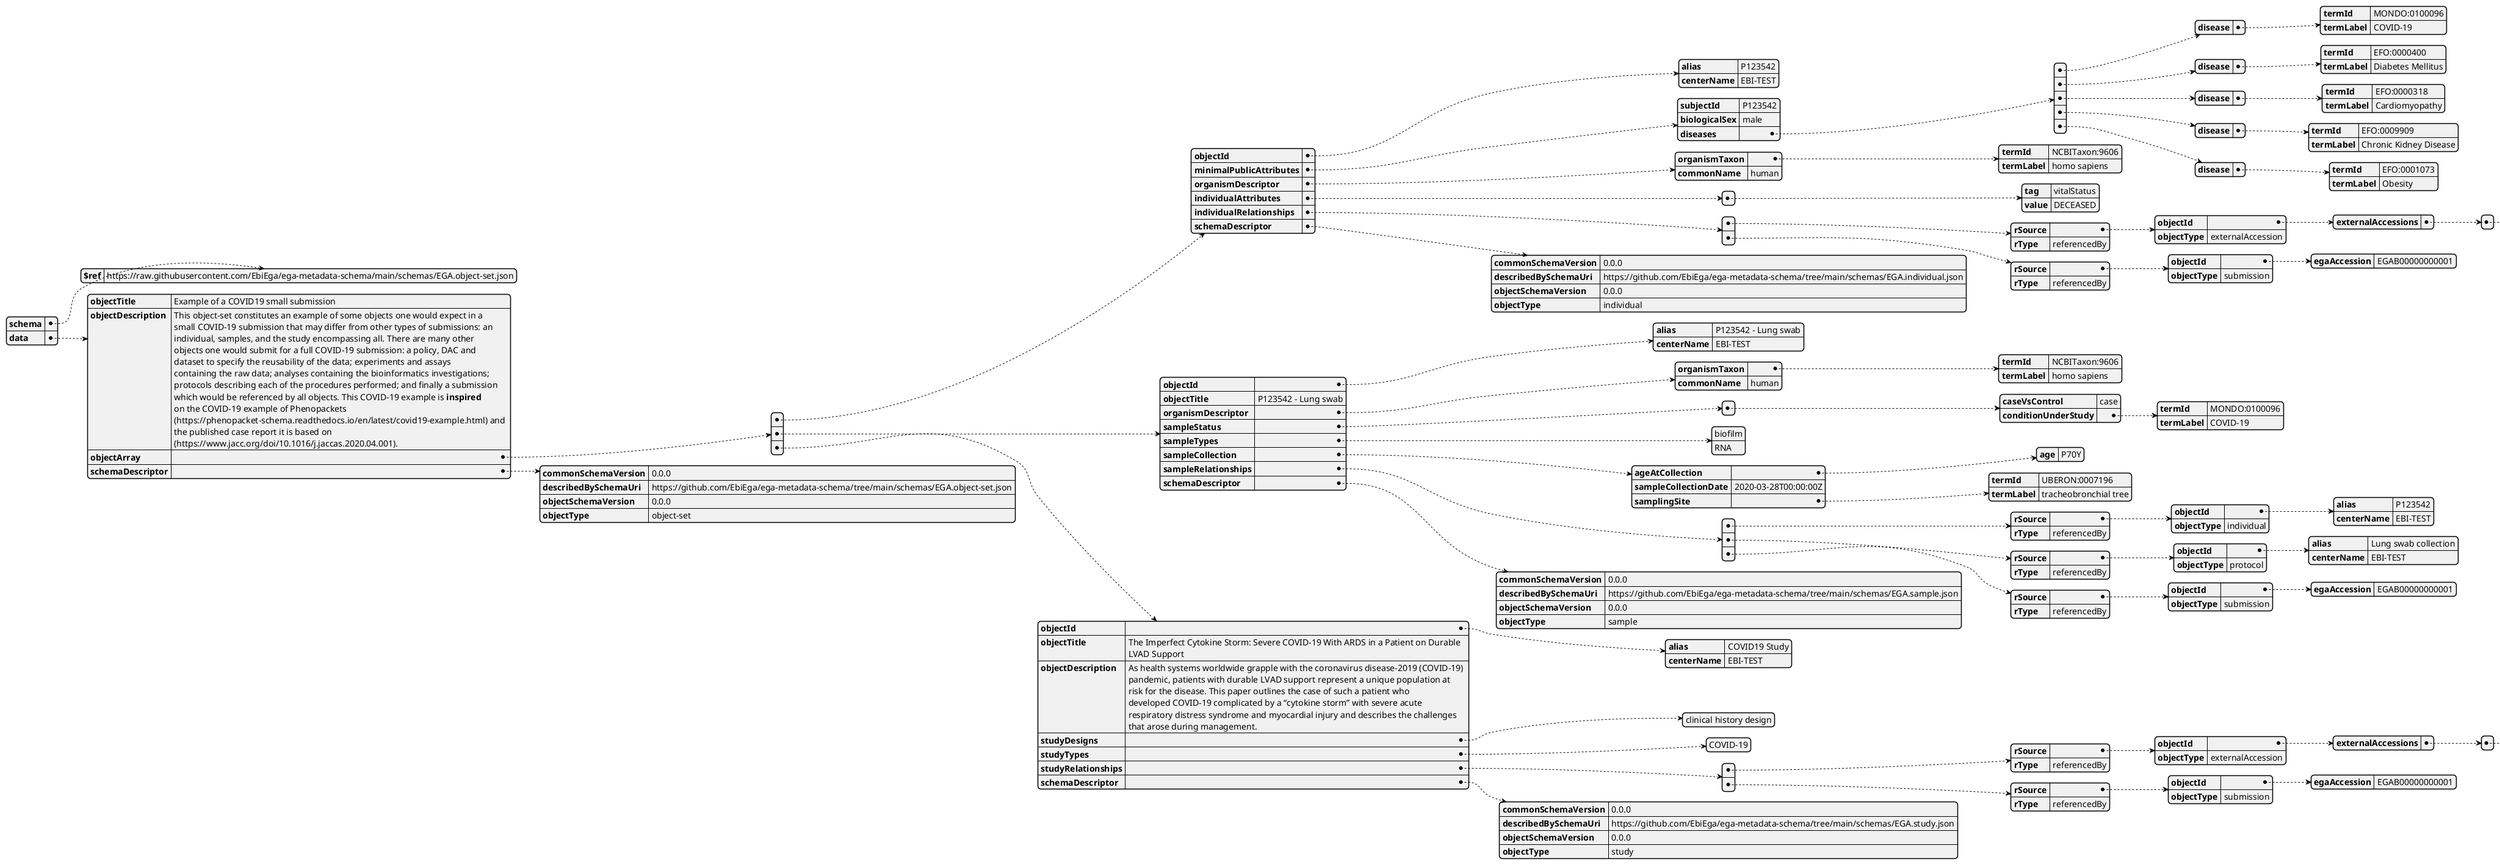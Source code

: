 @startjson

{
    "schema": {
        "$ref": "https://raw.githubusercontent.com/EbiEga/ega-metadata-schema/main/schemas/EGA.object-set.json"
    },
    "data": {
        "objectTitle": "Example of a COVID19 small submission",
        "objectDescription": "This object-set constitutes an example of some objects one would expect in a \\nsmall COVID-19 submission that may differ from other types of submissions: an \\nindividual, samples, and the study encompassing all. There are many other \\nobjects one would submit for a full COVID-19 submission: a policy, DAC and \\ndataset to specify the reusability of the data; experiments and assays \\ncontaining the raw data; analyses containing the bioinformatics investigations; \\nprotocols describing each of the procedures performed; and finally a submission \\nwhich would be referenced by all objects. This COVID-19 example is **inspired** \\non the COVID-19 example of Phenopackets \\n(https://phenopacket-schema.readthedocs.io/en/latest/covid19-example.html) and \\nthe published case report it is based on \\n(https://www.jacc.org/doi/10.1016/j.jaccas.2020.04.001).",
        "objectArray": [
            {
                "objectId": {
                    "alias": "P123542",
                    "centerName": "EBI-TEST"
                },
                "minimalPublicAttributes": {
                    "subjectId": "P123542",
                    "biologicalSex": "male",
                    "diseases": [
                        {
                            "disease": {
                                "termId": "MONDO:0100096",
                                "termLabel": "COVID-19"
                            }
                        },
                        {
                            "disease": {
                                "termId": "EFO:0000400",
                                "termLabel": "Diabetes Mellitus"
                            }
                        },
                        {
                            "disease": {
                                "termId": "EFO:0000318",
                                "termLabel": "Cardiomyopathy"
                            }
                        },
                        {
                            "disease": {
                                "termId": "EFO:0009909",
                                "termLabel": "Chronic Kidney Disease"
                            }
                        },
                        {
                            "disease": {
                                "termId": "EFO:0001073",
                                "termLabel": "Obesity"
                            }
                        }
                    ]
                },
                "organismDescriptor": {
                    "organismTaxon": {
                        "termId": "NCBITaxon:9606",
                        "termLabel": "homo sapiens"
                    },
                    "commonName": "human"
                },
                "individualAttributes": [
                    {
                        "tag": "vitalStatus",
                        "value": "DECEASED"
                    }
                ],
                "individualRelationships": [
                    {
                        "rSource": {
                            "objectId": {
                                "externalAccessions": [
                                    {
                                        "objectExternalAccessionURI": "https://www.jacc.org/doi/10.1016/j.jaccas.2020.04.001"
                                    }
                                ]
                            },
                            "objectType": "externalAccession"
                        },
                        "rType": "referencedBy"
                    },
                    {
                        "rSource": {
                            "objectId": {
                                "egaAccession": "EGAB00000000001"
                            },
                            "objectType": "submission"
                        },
                        "rType": "referencedBy"
                    }
                ],
                "schemaDescriptor": {
                    "commonSchemaVersion": "0.0.0",
                    "describedBySchemaUri": "https://github.com/EbiEga/ega-metadata-schema/tree/main/schemas/EGA.individual.json",
                    "objectSchemaVersion": "0.0.0",
                    "objectType": "individual"
                }
            },
            {
                "objectId": {
                    "alias": "P123542 - Lung swab",
                    "centerName": "EBI-TEST"
                },
                "objectTitle": "P123542 - Lung swab",
                "organismDescriptor": {
                    "organismTaxon": {
                        "termId": "NCBITaxon:9606",
                        "termLabel": "homo sapiens"
                    },
                    "commonName": "human"
                },
                "sampleStatus": [
                    {
                        "caseVsControl": "case",
                        "conditionUnderStudy": {
                            "termId": "MONDO:0100096",
                            "termLabel": "COVID-19"
                        }
                    }
                ],
                "sampleTypes": [
                    "biofilm",
                    "RNA"
                ],
                "sampleCollection": {
                    "ageAtCollection": {
                        "age": "P70Y"
                    },
                    "sampleCollectionDate": "2020-03-28T00:00:00Z",
                    "samplingSite": {
                        "termId": "UBERON:0007196",
                        "termLabel": "tracheobronchial tree"
                    }
                },
                "sampleRelationships": [
                    {
                        "rSource": {
                            "objectId": {
                                "alias": "P123542",
                                "centerName": "EBI-TEST"
                            },
                            "objectType": "individual"
                        },
                        "rType": "referencedBy"
                    },
                    {
                        "rSource": {
                            "objectId": {
                                "alias": "Lung swab collection",
                                "centerName": "EBI-TEST"
                            },
                            "objectType": "protocol"
                        },
                        "rType": "referencedBy"
                    },
                    {
                        "rSource": {
                            "objectId": {
                                "egaAccession": "EGAB00000000001"
                            },
                            "objectType": "submission"
                        },
                        "rType": "referencedBy"
                    }
                ],
                "schemaDescriptor": {
                    "commonSchemaVersion": "0.0.0",
                    "describedBySchemaUri": "https://github.com/EbiEga/ega-metadata-schema/tree/main/schemas/EGA.sample.json",
                    "objectSchemaVersion": "0.0.0",
                    "objectType": "sample"
                }
            },
            {
                "objectId": {
                    "alias": "COVID19 Study",
                    "centerName": "EBI-TEST"
                },
                "objectTitle": "The Imperfect Cytokine Storm: Severe COVID-19 With ARDS in a Patient on Durable \\nLVAD Support",
                "objectDescription": "As health systems worldwide grapple with the coronavirus disease-2019 (COVID-19) \\npandemic, patients with durable LVAD support represent a unique population at \\nrisk for the disease. This paper outlines the case of such a patient who \\ndeveloped COVID-19 complicated by a \u201ccytokine storm\u201d with severe acute \\nrespiratory distress syndrome and myocardial injury and describes the challenges \\nthat arose during management.",
                "studyDesigns": [
                    "clinical history design"
                ],
                "studyTypes": [
                    "COVID-19"
                ],
                "studyRelationships": [
                    {
                        "rSource": {
                            "objectId": {
                                "externalAccessions": [
                                    {
                                        "objectExternalAccessionURI": "https://www.jacc.org/doi/10.1016/j.jaccas.2020.04.001"
                                    }
                                ]
                            },
                            "objectType": "externalAccession"
                        },
                        "rType": "referencedBy"
                    },
                    {
                        "rSource": {
                            "objectId": {
                                "egaAccession": "EGAB00000000001"
                            },
                            "objectType": "submission"
                        },
                        "rType": "referencedBy"
                    }
                ],
                "schemaDescriptor": {
                    "commonSchemaVersion": "0.0.0",
                    "describedBySchemaUri": "https://github.com/EbiEga/ega-metadata-schema/tree/main/schemas/EGA.study.json",
                    "objectSchemaVersion": "0.0.0",
                    "objectType": "study"
                }
            }
        ],
        "schemaDescriptor": {
            "commonSchemaVersion": "0.0.0",
            "describedBySchemaUri": "https://github.com/EbiEga/ega-metadata-schema/tree/main/schemas/EGA.object-set.json",
            "objectSchemaVersion": "0.0.0",
            "objectType": "object-set"
        }
    }
}
@endjson